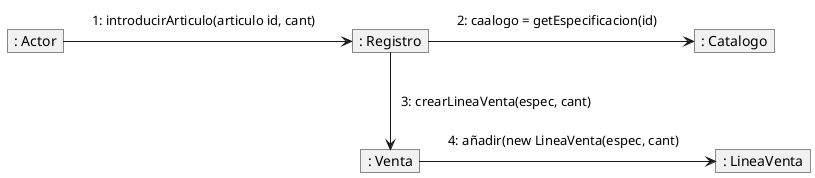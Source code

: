 @startuml "diagramaColaboracion"

skinparam noteBackgroundColor transparent
skinparam noteBorderColor transparent
hide members

object ": Actor" as user
object ": Registro" as registro
object ": Venta" as venta
object ": LineaVenta" as lineaVenta
object ": Catalogo" as catalogo

user -r-> registro
note on link
    1: introducirArticulo(articulo id, cant)
end note

registro -r-> catalogo
note on link
    2: caalogo = getEspecificacion(id)
end note

registro -d-> venta
note on link
    3: crearLineaVenta(espec, cant)
end note

venta -r-> lineaVenta
note on link
    4: añadir(new LineaVenta(espec, cant)
end note


@enduml
